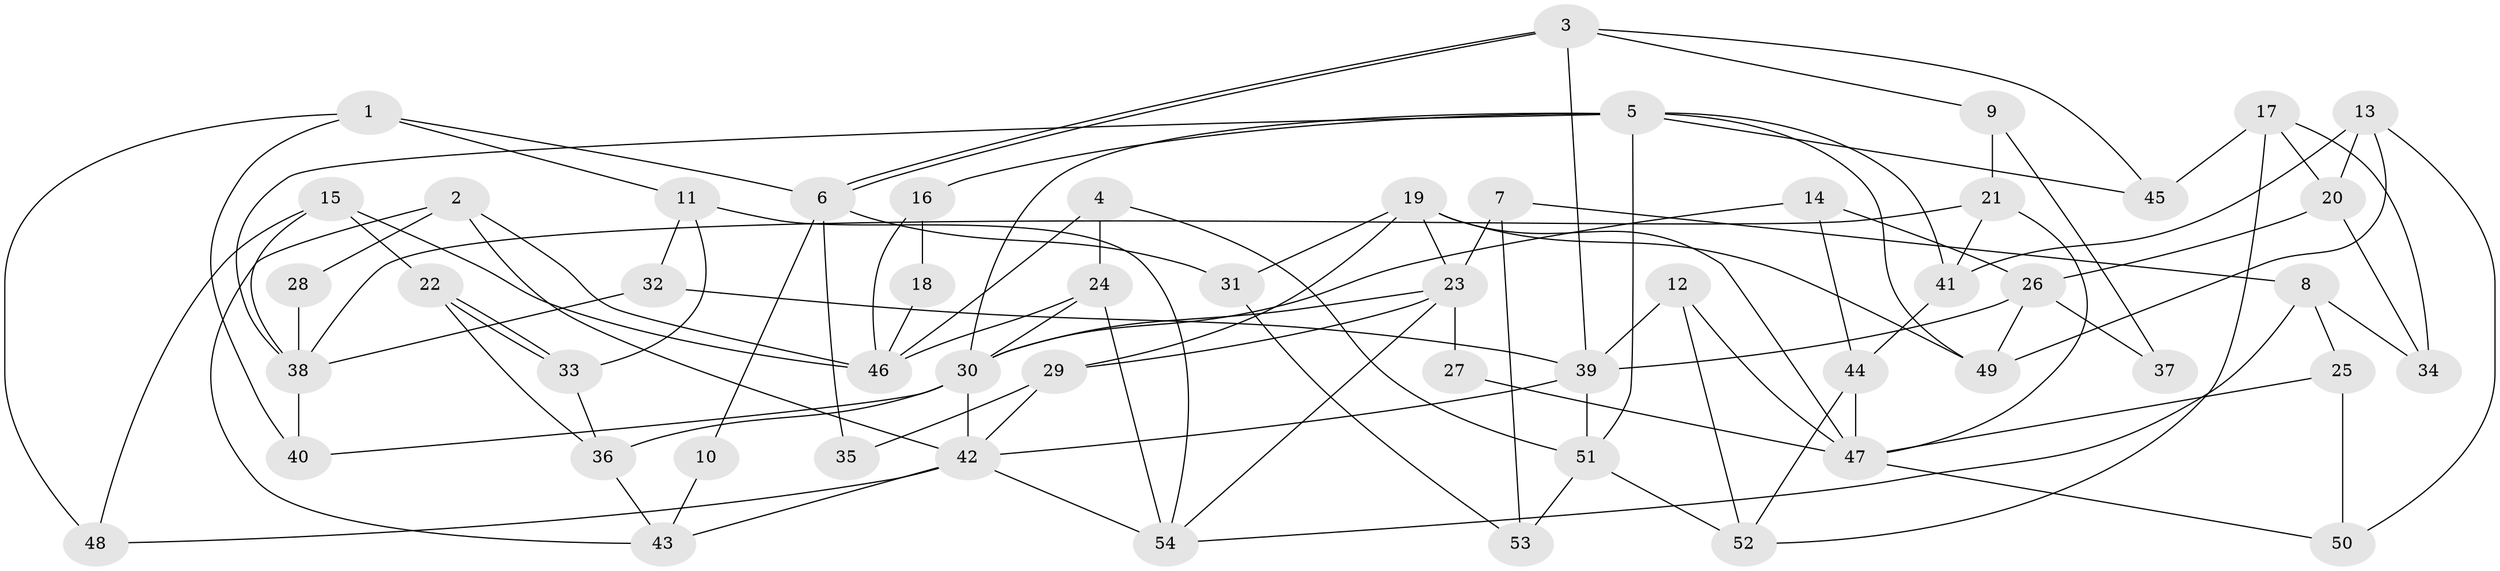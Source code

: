 // coarse degree distribution, {7: 0.09523809523809523, 8: 0.047619047619047616, 5: 0.09523809523809523, 12: 0.047619047619047616, 9: 0.14285714285714285, 3: 0.14285714285714285, 6: 0.23809523809523808, 4: 0.09523809523809523, 2: 0.09523809523809523}
// Generated by graph-tools (version 1.1) at 2025/18/03/04/25 18:18:47]
// undirected, 54 vertices, 108 edges
graph export_dot {
graph [start="1"]
  node [color=gray90,style=filled];
  1;
  2;
  3;
  4;
  5;
  6;
  7;
  8;
  9;
  10;
  11;
  12;
  13;
  14;
  15;
  16;
  17;
  18;
  19;
  20;
  21;
  22;
  23;
  24;
  25;
  26;
  27;
  28;
  29;
  30;
  31;
  32;
  33;
  34;
  35;
  36;
  37;
  38;
  39;
  40;
  41;
  42;
  43;
  44;
  45;
  46;
  47;
  48;
  49;
  50;
  51;
  52;
  53;
  54;
  1 -- 40;
  1 -- 11;
  1 -- 6;
  1 -- 48;
  2 -- 42;
  2 -- 43;
  2 -- 28;
  2 -- 46;
  3 -- 6;
  3 -- 6;
  3 -- 39;
  3 -- 9;
  3 -- 45;
  4 -- 51;
  4 -- 46;
  4 -- 24;
  5 -- 41;
  5 -- 38;
  5 -- 16;
  5 -- 30;
  5 -- 45;
  5 -- 49;
  5 -- 51;
  6 -- 10;
  6 -- 31;
  6 -- 35;
  7 -- 23;
  7 -- 8;
  7 -- 53;
  8 -- 34;
  8 -- 54;
  8 -- 25;
  9 -- 21;
  9 -- 37;
  10 -- 43;
  11 -- 54;
  11 -- 33;
  11 -- 32;
  12 -- 47;
  12 -- 39;
  12 -- 52;
  13 -- 41;
  13 -- 49;
  13 -- 20;
  13 -- 50;
  14 -- 30;
  14 -- 26;
  14 -- 44;
  15 -- 48;
  15 -- 46;
  15 -- 22;
  15 -- 38;
  16 -- 46;
  16 -- 18;
  17 -- 45;
  17 -- 52;
  17 -- 20;
  17 -- 34;
  18 -- 46;
  19 -- 29;
  19 -- 31;
  19 -- 23;
  19 -- 47;
  19 -- 49;
  20 -- 26;
  20 -- 34;
  21 -- 47;
  21 -- 38;
  21 -- 41;
  22 -- 33;
  22 -- 33;
  22 -- 36;
  23 -- 54;
  23 -- 27;
  23 -- 29;
  23 -- 30;
  24 -- 30;
  24 -- 46;
  24 -- 54;
  25 -- 50;
  25 -- 47;
  26 -- 49;
  26 -- 37;
  26 -- 39;
  27 -- 47;
  28 -- 38;
  29 -- 42;
  29 -- 35;
  30 -- 36;
  30 -- 40;
  30 -- 42;
  31 -- 53;
  32 -- 39;
  32 -- 38;
  33 -- 36;
  36 -- 43;
  38 -- 40;
  39 -- 51;
  39 -- 42;
  41 -- 44;
  42 -- 43;
  42 -- 48;
  42 -- 54;
  44 -- 47;
  44 -- 52;
  47 -- 50;
  51 -- 52;
  51 -- 53;
}

